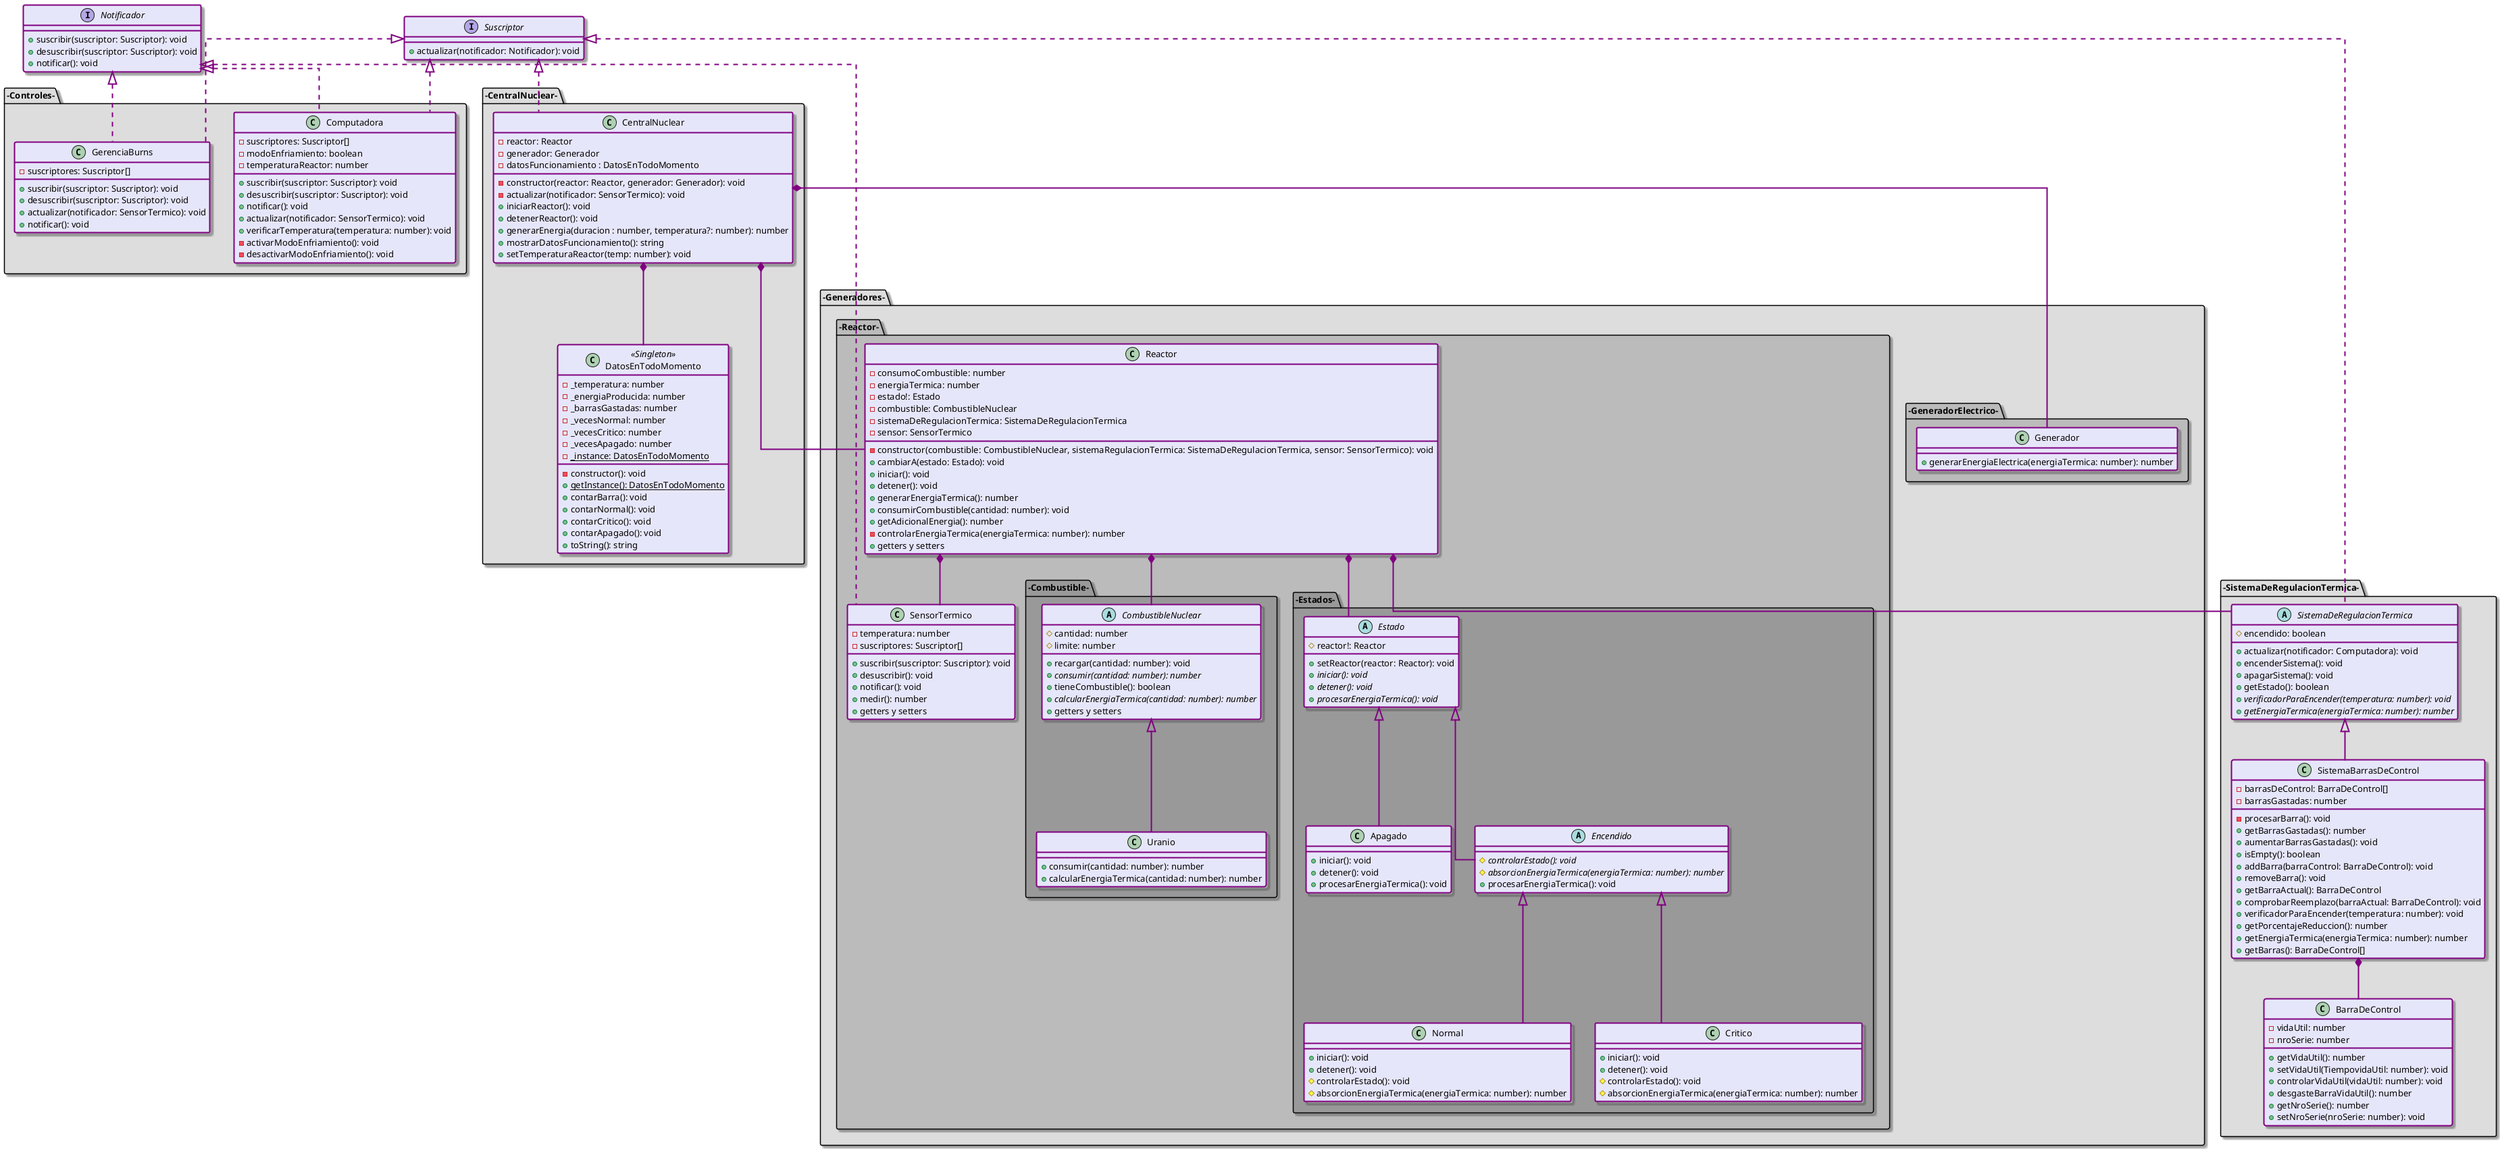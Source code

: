 @startuml DiagramaCentral

' tema

!define MyFontColor #000000
!define MyBorderColor #800080
!define MyBackgroundColor #E6E6FA
!define MyArrowColor #800080
!define MyPackageColor #DDDDDD

skinparam defaultFontName Arial
skinparam DefaultFontSize 13
skinparam Linetype ortho
skinparam Arrowcolor MyArrowColor
skinparam ArrowThickness 2
skinparam Classbordercolor MyBorderColor
skinparam ClassBorderThickness 2
skinparam ClassBackgroundColor MyBackgroundColor
skinparam Shadowing true
skinparam GroupInheritance 1
skinparam NoteBackgroundColor yellow
skinparam NoteBorderThickness 2
skinparam PackageBackgroundColor MyPackageColor

' clases

package -CentralNuclear- {
	class CentralNuclear implements .Suscriptor {
		- reactor: Reactor
		- generador: Generador
		- datosFuncionamiento : DatosEnTodoMomento

		- constructor(reactor: Reactor, generador: Generador): void
		- actualizar(notificador: SensorTermico): void
		+ iniciarReactor(): void
		+ detenerReactor(): void
		+ generarEnergia(duracion : number, temperatura?: number): number
		+ mostrarDatosFuncionamiento(): string
		+ setTemperaturaReactor(temp: number): void
	}

	class DatosEnTodoMomento <<Singleton>> {
		- _temperatura: number
		- _energiaProducida: number
		- _barrasGastadas: number
		- _vecesNormal: number
		- _vecesCritico: number
		- _vecesApagado: number
		- {static} _instance: DatosEnTodoMomento

		- constructor(): void
		+ {static} getInstance(): DatosEnTodoMomento
		+ contarBarra(): void
		+ contarNormal(): void
		+ contarCritico(): void
		+ contarApagado(): void
		+ toString(): string
	}
}

package -Controles- {
	class Computadora implements .Notificador, .Suscriptor {
		- suscriptores: Suscriptor[]
		- modoEnfriamiento: boolean
		- temperaturaReactor: number

		+ suscribir(suscriptor: Suscriptor): void
		+ desuscribir(suscriptor: Suscriptor): void
		+ notificar(): void
		+ actualizar(notificador: SensorTermico): void
		+ verificarTemperatura(temperatura: number): void
		- activarModoEnfriamiento(): void
		- desactivarModoEnfriamiento(): void
	}

	class GerenciaBurns implements .Notificador, .Suscriptor { 
		- suscriptores: Suscriptor[]
		
		+ suscribir(suscriptor: Suscriptor): void
		+ desuscribir(suscriptor: Suscriptor): void
		+ actualizar(notificador: SensorTermico): void
		+ notificar(): void
	}
}

package -SistemaDeRegulacionTermica- {
	abstract class SistemaDeRegulacionTermica implements .Suscriptor {
		# encendido: boolean

		+ actualizar(notificador: Computadora): void
		+ encenderSistema(): void
		+ apagarSistema(): void
		+ getEstado(): boolean
		+ {abstract} verificadorParaEncender(temperatura: number): void
		+ {abstract} getEnergiaTermica(energiaTermica: number): number
	}

	class SistemaBarrasDeControl extends SistemaDeRegulacionTermica {
		- barrasDeControl: BarraDeControl[]
		- barrasGastadas: number

		- procesarBarra(): void
		+ getBarrasGastadas(): number
		+ aumentarBarrasGastadas(): void
		+ isEmpty(): boolean
		+ addBarra(barraControl: BarraDeControl): void
		+ removeBarra(): void
		+ getBarraActual(): BarraDeControl
		+ comprobarReemplazo(barraActual: BarraDeControl): void
		+ verificadorParaEncender(temperatura: number): void
		+ getPorcentajeReduccion(): number
		+ getEnergiaTermica(energiaTermica: number): number
		+ getBarras(): BarraDeControl[]
	}
	
	class BarraDeControl {
		- vidaUtil: number
		- nroSerie: number

		+ getVidaUtil(): number
		+ setVidaUtil(TiempovidaUtil: number): void
		+ controlarVidaUtil(vidaUtil: number): void
		+ desgasteBarraVidaUtil(): number
		+ getNroSerie(): number
		+ setNroSerie(nroSerie: number): void
	}
}

package -Generadores- {
	package -GeneradorElectrico- #BBBBBB {
		class Generador {
			+ generarEnergiaElectrica(energiaTermica: number): number
		}
	}

	package -Reactor- #BBBBBB {
		package -Combustible- #999999 {
			abstract class CombustibleNuclear {
				# cantidad: number
				# limite: number

				+ recargar(cantidad: number): void
				+ {abstract} consumir(cantidad: number): number
				+ tieneCombustible(): boolean
				+ {abstract} calcularEnergiaTermica(cantidad: number): number
				+ {method} getters y setters
			}

			class Uranio extends CombustibleNuclear {
				+ consumir(cantidad: number): number
				+ calcularEnergiaTermica(cantidad: number): number
			}
		}

		package -Estados- #999999 {
			abstract class Estado {
				# reactor!: Reactor

				+ setReactor(reactor: Reactor): void
				+ {abstract} iniciar(): void
				+ {abstract} detener(): void
				+ {abstract} procesarEnergiaTermica(): void
			}
			class Apagado extends Estado {
				+ iniciar(): void
				+ detener(): void
				+ procesarEnergiaTermica(): void
			}

			abstract class Encendido extends Estado {
				# {abstract} controlarEstado(): void
				# {abstract} absorcionEnergiaTermica(energiaTermica: number): number
				+ procesarEnergiaTermica(): void
			}

			class Normal extends Encendido {
				+ iniciar(): void
				+ detener(): void
				# controlarEstado(): void
				# absorcionEnergiaTermica(energiaTermica: number): number
			}

			class Critico extends Encendido {
				+ iniciar(): void
				+ detener(): void
				# controlarEstado(): void
				# absorcionEnergiaTermica(energiaTermica: number): number
			}
		}

		class Reactor {
			- consumoCombustible: number
			- energiaTermica: number
			- estado!: Estado
			- combustible: CombustibleNuclear
			- sistemaDeRegulacionTermica: SistemaDeRegulacionTermica
			- sensor: SensorTermico

			- constructor(combustible: CombustibleNuclear, sistemaRegulacionTermica: SistemaDeRegulacionTermica, sensor: SensorTermico): void
			+ cambiarA(estado: Estado): void
			+ iniciar(): void
			+ detener(): void
			+ generarEnergiaTermica(): number
			+ consumirCombustible(cantidad: number): void
			+ getAdicionalEnergia(): number
			- controlarEnergiaTermica(energiaTermica: number): number
			+ {method} getters y setters
		}

		class SensorTermico implements .Notificador {
			- temperatura: number
			- suscriptores: Suscriptor[]

			+ suscribir(suscriptor: Suscriptor): void
			+ desuscribir(): void
			+ notificar(): void
			+ medir(): number
			+ {method} getters y setters
		}
	}
}

' interfaces

interface Notificador {
	+ suscribir(suscriptor: Suscriptor): void
	+ desuscribir(suscriptor: Suscriptor): void
	+ notificar(): void
}

interface Suscriptor {
	+ actualizar(notificador: Notificador): void
}

' relaciones

Reactor *-- CombustibleNuclear
Reactor *-- SensorTermico
Reactor *-- SistemaDeRegulacionTermica
Reactor *-- Estado

SistemaBarrasDeControl *-- BarraDeControl

CentralNuclear *-- Reactor
CentralNuclear *-- Generador
CentralNuclear *-- DatosEnTodoMomento

@enduml